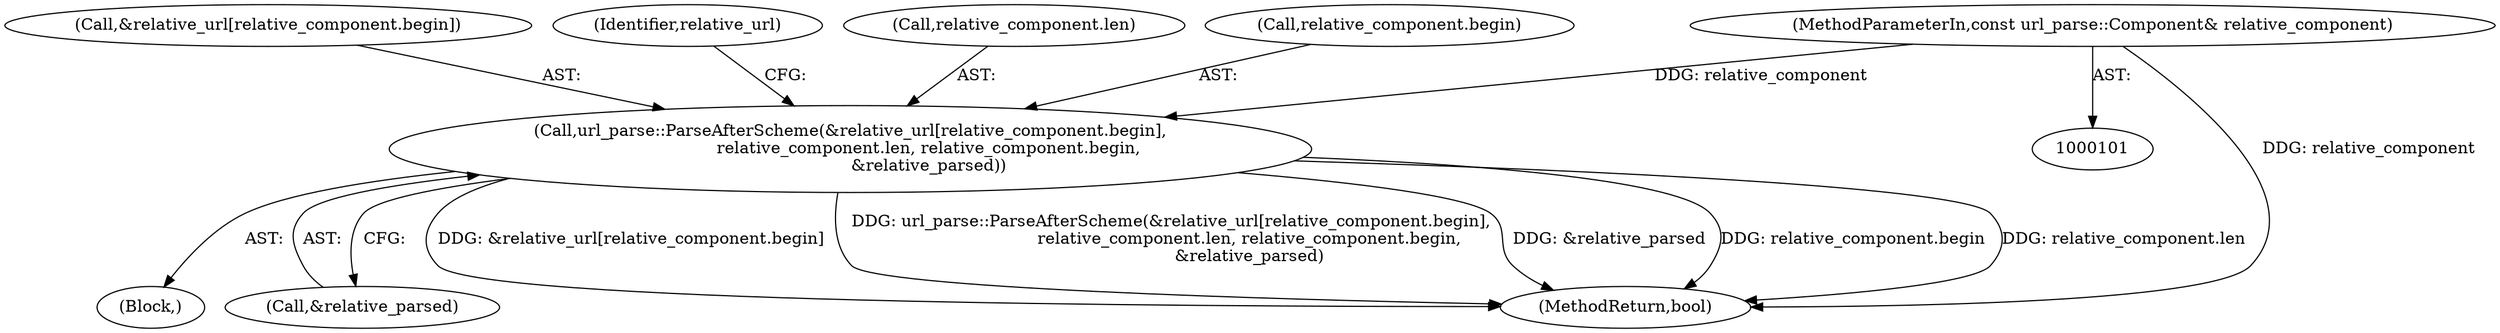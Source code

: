 digraph "0_Chrome_3ca8e38ff57e83fcce76f9b54cd8f8bfa09c34ad@pointer" {
"1000111" [label="(Call,url_parse::ParseAfterScheme(&relative_url[relative_component.begin],\n                              relative_component.len, relative_component.begin,\n                              &relative_parsed))"];
"1000105" [label="(MethodParameterIn,const url_parse::Component& relative_component)"];
"1000124" [label="(Call,&relative_parsed)"];
"1000111" [label="(Call,url_parse::ParseAfterScheme(&relative_url[relative_component.begin],\n                              relative_component.len, relative_component.begin,\n                              &relative_parsed))"];
"1000109" [label="(Block,)"];
"1000170" [label="(MethodReturn,bool)"];
"1000112" [label="(Call,&relative_url[relative_component.begin])"];
"1000128" [label="(Identifier,relative_url)"];
"1000105" [label="(MethodParameterIn,const url_parse::Component& relative_component)"];
"1000118" [label="(Call,relative_component.len)"];
"1000121" [label="(Call,relative_component.begin)"];
"1000111" -> "1000109"  [label="AST: "];
"1000111" -> "1000124"  [label="CFG: "];
"1000112" -> "1000111"  [label="AST: "];
"1000118" -> "1000111"  [label="AST: "];
"1000121" -> "1000111"  [label="AST: "];
"1000124" -> "1000111"  [label="AST: "];
"1000128" -> "1000111"  [label="CFG: "];
"1000111" -> "1000170"  [label="DDG: relative_component.begin"];
"1000111" -> "1000170"  [label="DDG: relative_component.len"];
"1000111" -> "1000170"  [label="DDG: &relative_url[relative_component.begin]"];
"1000111" -> "1000170"  [label="DDG: url_parse::ParseAfterScheme(&relative_url[relative_component.begin],\n                              relative_component.len, relative_component.begin,\n                              &relative_parsed)"];
"1000111" -> "1000170"  [label="DDG: &relative_parsed"];
"1000105" -> "1000111"  [label="DDG: relative_component"];
"1000105" -> "1000101"  [label="AST: "];
"1000105" -> "1000170"  [label="DDG: relative_component"];
}

